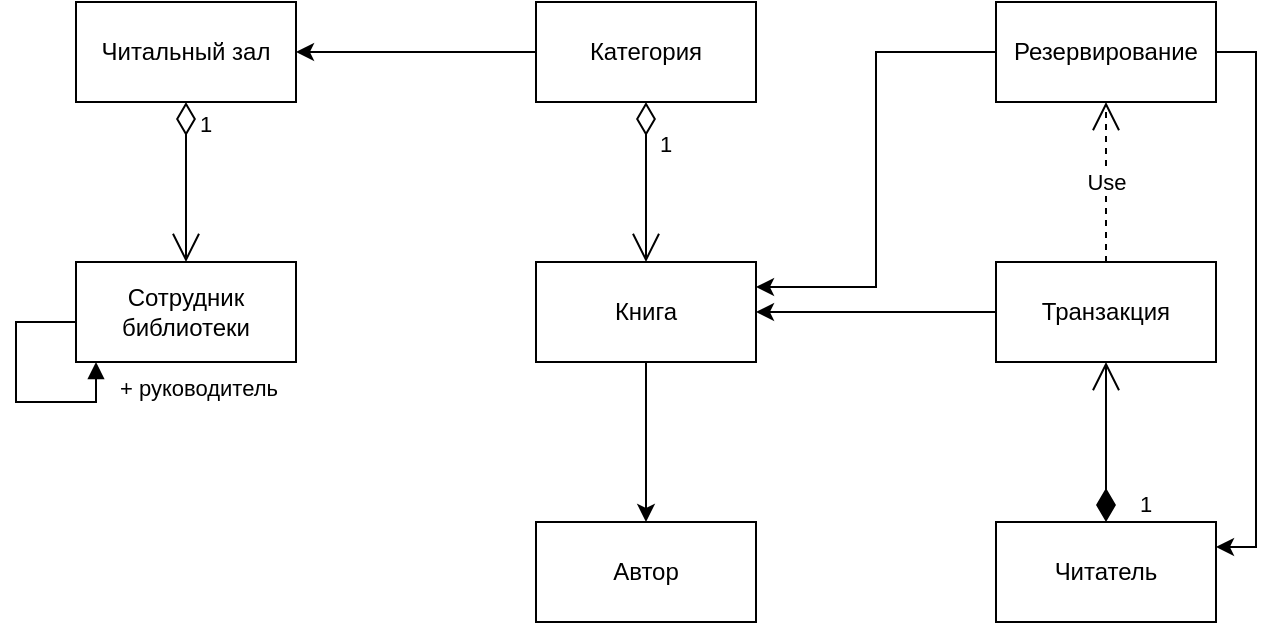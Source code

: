 <mxfile version="24.7.17">
  <diagram id="R2lEEEUBdFMjLlhIrx00" name="Page-1">
    <mxGraphModel dx="795" dy="539" grid="1" gridSize="10" guides="1" tooltips="1" connect="1" arrows="1" fold="1" page="1" pageScale="1" pageWidth="850" pageHeight="1100" math="0" shadow="0" extFonts="Permanent Marker^https://fonts.googleapis.com/css?family=Permanent+Marker">
      <root>
        <mxCell id="0" />
        <mxCell id="1" parent="0" />
        <mxCell id="cF-gUw_3_0S-GjEwgFrB-20" style="edgeStyle=orthogonalEdgeStyle;rounded=0;orthogonalLoop=1;jettySize=auto;html=1;exitX=0;exitY=0.5;exitDx=0;exitDy=0;entryX=1;entryY=0.5;entryDx=0;entryDy=0;" edge="1" parent="1" source="SvtOf54RBf60w3_c9CGu-33" target="cF-gUw_3_0S-GjEwgFrB-4">
          <mxGeometry relative="1" as="geometry" />
        </mxCell>
        <mxCell id="SvtOf54RBf60w3_c9CGu-33" value="Категория" style="html=1;whiteSpace=wrap;" parent="1" vertex="1">
          <mxGeometry x="370" y="150" width="110" height="50" as="geometry" />
        </mxCell>
        <mxCell id="0h4Iew1tskDNgC4aMu7y-2" value="Читатель" style="rounded=0;whiteSpace=wrap;html=1;" parent="1" vertex="1">
          <mxGeometry x="600" y="410" width="110" height="50" as="geometry" />
        </mxCell>
        <mxCell id="cF-gUw_3_0S-GjEwgFrB-13" style="edgeStyle=orthogonalEdgeStyle;rounded=0;orthogonalLoop=1;jettySize=auto;html=1;entryX=0.5;entryY=0;entryDx=0;entryDy=0;" edge="1" parent="1" source="0h4Iew1tskDNgC4aMu7y-3" target="cF-gUw_3_0S-GjEwgFrB-5">
          <mxGeometry relative="1" as="geometry" />
        </mxCell>
        <mxCell id="0h4Iew1tskDNgC4aMu7y-3" value="Книга" style="rounded=0;whiteSpace=wrap;html=1;" parent="1" vertex="1">
          <mxGeometry x="370" y="280" width="110" height="50" as="geometry" />
        </mxCell>
        <mxCell id="0h4Iew1tskDNgC4aMu7y-5" value="Сотрудник библиотеки" style="rounded=0;whiteSpace=wrap;html=1;" parent="1" vertex="1">
          <mxGeometry x="140" y="280" width="110" height="50" as="geometry" />
        </mxCell>
        <mxCell id="cF-gUw_3_0S-GjEwgFrB-14" style="edgeStyle=orthogonalEdgeStyle;rounded=0;orthogonalLoop=1;jettySize=auto;html=1;exitX=0;exitY=0.5;exitDx=0;exitDy=0;entryX=1;entryY=0.5;entryDx=0;entryDy=0;" edge="1" parent="1" source="0h4Iew1tskDNgC4aMu7y-6" target="0h4Iew1tskDNgC4aMu7y-3">
          <mxGeometry relative="1" as="geometry" />
        </mxCell>
        <mxCell id="0h4Iew1tskDNgC4aMu7y-6" value="Транзакция" style="rounded=0;whiteSpace=wrap;html=1;" parent="1" vertex="1">
          <mxGeometry x="600" y="280" width="110" height="50" as="geometry" />
        </mxCell>
        <mxCell id="cF-gUw_3_0S-GjEwgFrB-18" style="edgeStyle=orthogonalEdgeStyle;rounded=0;orthogonalLoop=1;jettySize=auto;html=1;exitX=0;exitY=0.5;exitDx=0;exitDy=0;entryX=1;entryY=0.25;entryDx=0;entryDy=0;" edge="1" parent="1" source="cF-gUw_3_0S-GjEwgFrB-3" target="0h4Iew1tskDNgC4aMu7y-3">
          <mxGeometry relative="1" as="geometry" />
        </mxCell>
        <mxCell id="cF-gUw_3_0S-GjEwgFrB-19" style="edgeStyle=orthogonalEdgeStyle;rounded=0;orthogonalLoop=1;jettySize=auto;html=1;exitX=1;exitY=0.5;exitDx=0;exitDy=0;entryX=1;entryY=0.25;entryDx=0;entryDy=0;" edge="1" parent="1" source="cF-gUw_3_0S-GjEwgFrB-3" target="0h4Iew1tskDNgC4aMu7y-2">
          <mxGeometry relative="1" as="geometry" />
        </mxCell>
        <mxCell id="cF-gUw_3_0S-GjEwgFrB-3" value="Резервирование" style="html=1;whiteSpace=wrap;" vertex="1" parent="1">
          <mxGeometry x="600" y="150" width="110" height="50" as="geometry" />
        </mxCell>
        <mxCell id="cF-gUw_3_0S-GjEwgFrB-4" value="Читальный зал" style="html=1;whiteSpace=wrap;" vertex="1" parent="1">
          <mxGeometry x="140" y="150" width="110" height="50" as="geometry" />
        </mxCell>
        <mxCell id="cF-gUw_3_0S-GjEwgFrB-5" value="Автор" style="html=1;whiteSpace=wrap;" vertex="1" parent="1">
          <mxGeometry x="370" y="410" width="110" height="50" as="geometry" />
        </mxCell>
        <mxCell id="cF-gUw_3_0S-GjEwgFrB-9" value="+ руководитель" style="endArrow=block;endFill=1;html=1;edgeStyle=orthogonalEdgeStyle;align=left;verticalAlign=top;rounded=0;" edge="1" parent="1">
          <mxGeometry x="1" y="-10" relative="1" as="geometry">
            <mxPoint x="140" y="310" as="sourcePoint" />
            <mxPoint x="150" y="330" as="targetPoint" />
            <Array as="points">
              <mxPoint x="110" y="310" />
              <mxPoint x="110" y="350" />
              <mxPoint x="150" y="350" />
            </Array>
            <mxPoint as="offset" />
          </mxGeometry>
        </mxCell>
        <mxCell id="cF-gUw_3_0S-GjEwgFrB-12" value="1" style="endArrow=open;html=1;endSize=12;startArrow=diamondThin;startSize=14;startFill=0;edgeStyle=orthogonalEdgeStyle;align=left;verticalAlign=bottom;rounded=0;entryX=0.5;entryY=0;entryDx=0;entryDy=0;" edge="1" parent="1" source="SvtOf54RBf60w3_c9CGu-33" target="0h4Iew1tskDNgC4aMu7y-3">
          <mxGeometry x="-0.25" y="5" relative="1" as="geometry">
            <mxPoint x="320" y="310" as="sourcePoint" />
            <mxPoint x="480" y="310" as="targetPoint" />
            <mxPoint as="offset" />
          </mxGeometry>
        </mxCell>
        <mxCell id="cF-gUw_3_0S-GjEwgFrB-24" value="Use" style="endArrow=open;endSize=12;dashed=1;html=1;rounded=0;exitX=0.5;exitY=0;exitDx=0;exitDy=0;entryX=0.5;entryY=1;entryDx=0;entryDy=0;" edge="1" parent="1" source="0h4Iew1tskDNgC4aMu7y-6" target="cF-gUw_3_0S-GjEwgFrB-3">
          <mxGeometry width="160" relative="1" as="geometry">
            <mxPoint x="340" y="339" as="sourcePoint" />
            <mxPoint x="500" y="339" as="targetPoint" />
          </mxGeometry>
        </mxCell>
        <mxCell id="cF-gUw_3_0S-GjEwgFrB-25" value="1" style="endArrow=open;html=1;endSize=12;startArrow=diamondThin;startSize=14;startFill=1;edgeStyle=orthogonalEdgeStyle;align=left;verticalAlign=bottom;rounded=0;exitX=0.5;exitY=0;exitDx=0;exitDy=0;entryX=0.5;entryY=1;entryDx=0;entryDy=0;" edge="1" parent="1" source="0h4Iew1tskDNgC4aMu7y-2" target="0h4Iew1tskDNgC4aMu7y-6">
          <mxGeometry x="-1" y="-15" relative="1" as="geometry">
            <mxPoint x="340" y="300" as="sourcePoint" />
            <mxPoint x="500" y="300" as="targetPoint" />
            <mxPoint as="offset" />
          </mxGeometry>
        </mxCell>
        <mxCell id="cF-gUw_3_0S-GjEwgFrB-26" value="1" style="endArrow=open;html=1;endSize=12;startArrow=diamondThin;startSize=14;startFill=0;edgeStyle=orthogonalEdgeStyle;align=left;verticalAlign=bottom;rounded=0;exitX=0.5;exitY=1;exitDx=0;exitDy=0;entryX=0.5;entryY=0;entryDx=0;entryDy=0;" edge="1" parent="1" source="cF-gUw_3_0S-GjEwgFrB-4" target="0h4Iew1tskDNgC4aMu7y-5">
          <mxGeometry x="-0.5" y="5" relative="1" as="geometry">
            <mxPoint x="340" y="300" as="sourcePoint" />
            <mxPoint x="500" y="300" as="targetPoint" />
            <mxPoint as="offset" />
          </mxGeometry>
        </mxCell>
      </root>
    </mxGraphModel>
  </diagram>
</mxfile>
